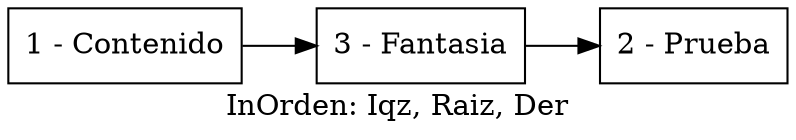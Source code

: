digraph G {rankdir=LR;label="InOrden: Iqz, Raiz, Der";node[shape=box];
nodo1 [ label ="1 - Contenido"];
nodo3 [ label ="3 - Fantasia"];
nodo2 [ label ="2 - Prueba"];
nodo1-> nodo3
nodo3-> nodo2
}